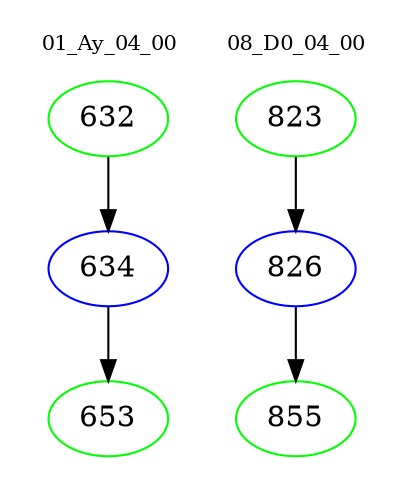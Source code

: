 digraph{
subgraph cluster_0 {
color = white
label = "01_Ay_04_00";
fontsize=10;
T0_632 [label="632", color="green"]
T0_632 -> T0_634 [color="black"]
T0_634 [label="634", color="blue"]
T0_634 -> T0_653 [color="black"]
T0_653 [label="653", color="green"]
}
subgraph cluster_1 {
color = white
label = "08_D0_04_00";
fontsize=10;
T1_823 [label="823", color="green"]
T1_823 -> T1_826 [color="black"]
T1_826 [label="826", color="blue"]
T1_826 -> T1_855 [color="black"]
T1_855 [label="855", color="green"]
}
}
